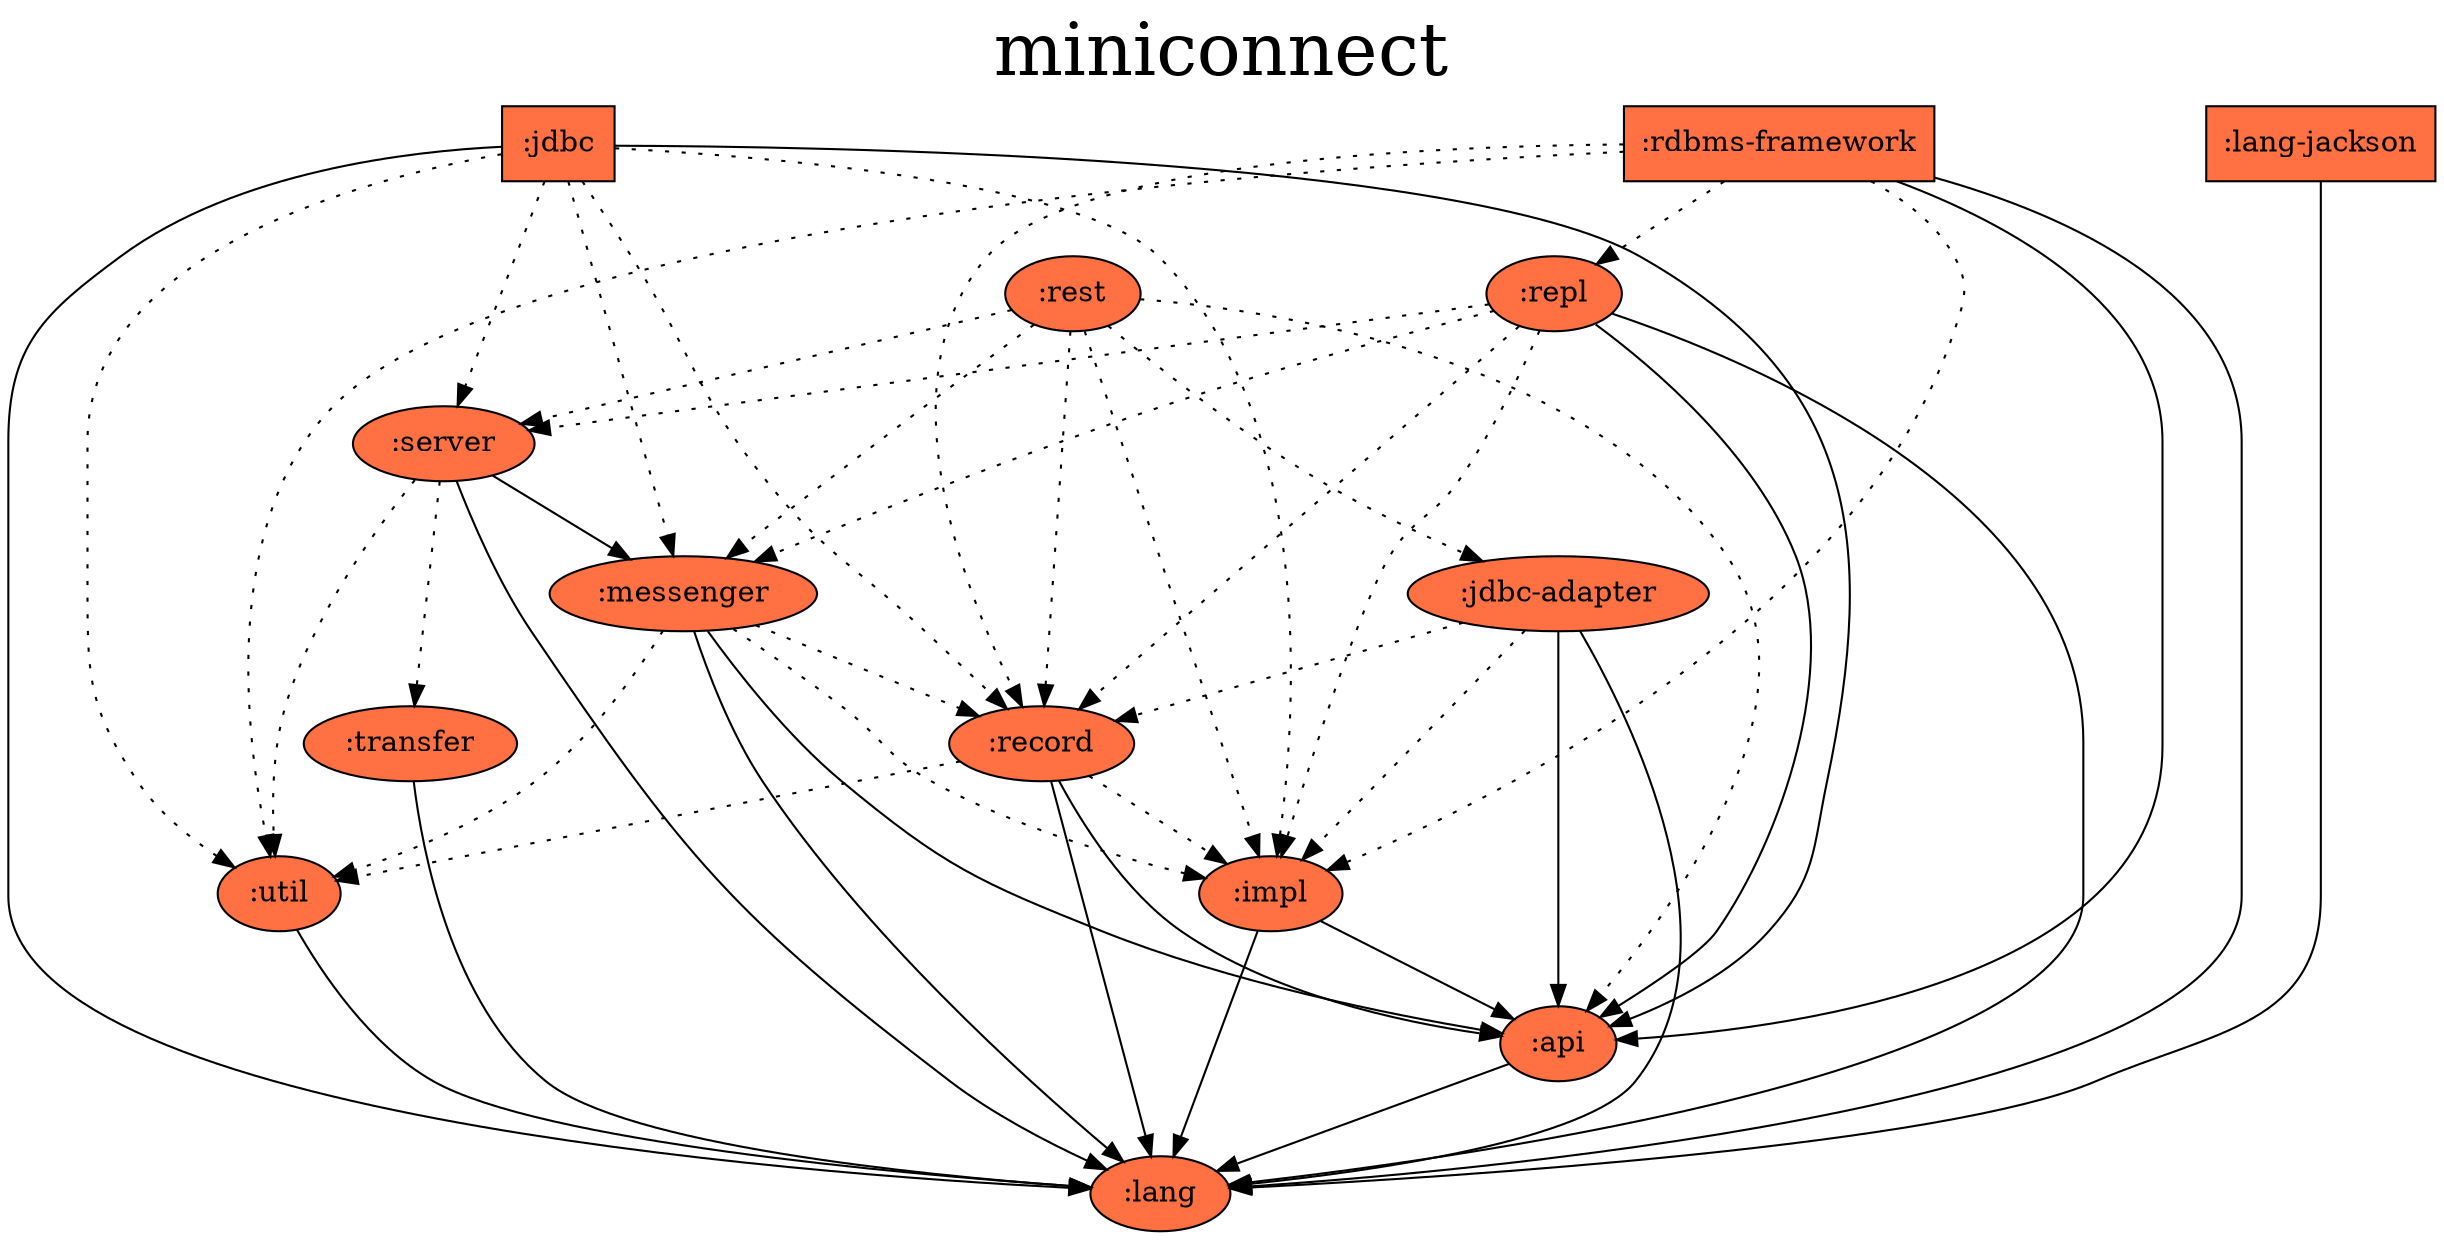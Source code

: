 digraph {
edge ["dir"="forward"]
graph ["dpi"="100","label"="miniconnect","labelloc"="t","fontsize"="35"]
node ["style"="filled"]
":api" ["fillcolor"="#FF7043"]
":lang" ["fillcolor"="#FF7043"]
":impl" ["fillcolor"="#FF7043"]
":jdbc" ["shape"="rectangle","fillcolor"="#FF7043"]
":messenger" ["fillcolor"="#FF7043"]
":record" ["fillcolor"="#FF7043"]
":util" ["fillcolor"="#FF7043"]
":server" ["fillcolor"="#FF7043"]
":transfer" ["fillcolor"="#FF7043"]
":jdbc-adapter" ["fillcolor"="#FF7043"]
":lang-jackson" ["shape"="rectangle","fillcolor"="#FF7043"]
":rdbms-framework" ["shape"="rectangle","fillcolor"="#FF7043"]
":repl" ["fillcolor"="#FF7043"]
":rest" ["fillcolor"="#FF7043"]
{
edge ["dir"="none"]
graph ["rank"="same"]
":jdbc"
":lang-jackson"
":rdbms-framework"
}
":api" -> ":lang"
":impl" -> ":api"
":impl" -> ":lang"
":jdbc" -> ":api"
":jdbc" -> ":lang"
":jdbc" -> ":impl" ["style"="dotted"]
":jdbc" -> ":messenger" ["style"="dotted"]
":jdbc" -> ":record" ["style"="dotted"]
":jdbc" -> ":server" ["style"="dotted"]
":jdbc" -> ":util" ["style"="dotted"]
":messenger" -> ":api"
":messenger" -> ":lang"
":messenger" -> ":impl" ["style"="dotted"]
":messenger" -> ":record" ["style"="dotted"]
":messenger" -> ":util" ["style"="dotted"]
":record" -> ":api"
":record" -> ":lang"
":record" -> ":impl" ["style"="dotted"]
":record" -> ":util" ["style"="dotted"]
":util" -> ":lang"
":server" -> ":lang"
":server" -> ":messenger"
":server" -> ":transfer" ["style"="dotted"]
":server" -> ":util" ["style"="dotted"]
":transfer" -> ":lang"
":jdbc-adapter" -> ":api"
":jdbc-adapter" -> ":lang"
":jdbc-adapter" -> ":impl" ["style"="dotted"]
":jdbc-adapter" -> ":record" ["style"="dotted"]
":lang-jackson" -> ":lang"
":rdbms-framework" -> ":api"
":rdbms-framework" -> ":lang"
":rdbms-framework" -> ":impl" ["style"="dotted"]
":rdbms-framework" -> ":record" ["style"="dotted"]
":rdbms-framework" -> ":util" ["style"="dotted"]
":rdbms-framework" -> ":repl" ["style"="dotted"]
":repl" -> ":api"
":repl" -> ":lang"
":repl" -> ":impl" ["style"="dotted"]
":repl" -> ":record" ["style"="dotted"]
":repl" -> ":messenger" ["style"="dotted"]
":repl" -> ":server" ["style"="dotted"]
":rest" -> ":api" ["style"="dotted"]
":rest" -> ":messenger" ["style"="dotted"]
":rest" -> ":record" ["style"="dotted"]
":rest" -> ":server" ["style"="dotted"]
":rest" -> ":jdbc-adapter" ["style"="dotted"]
":rest" -> ":impl" ["style"="dotted"]
}